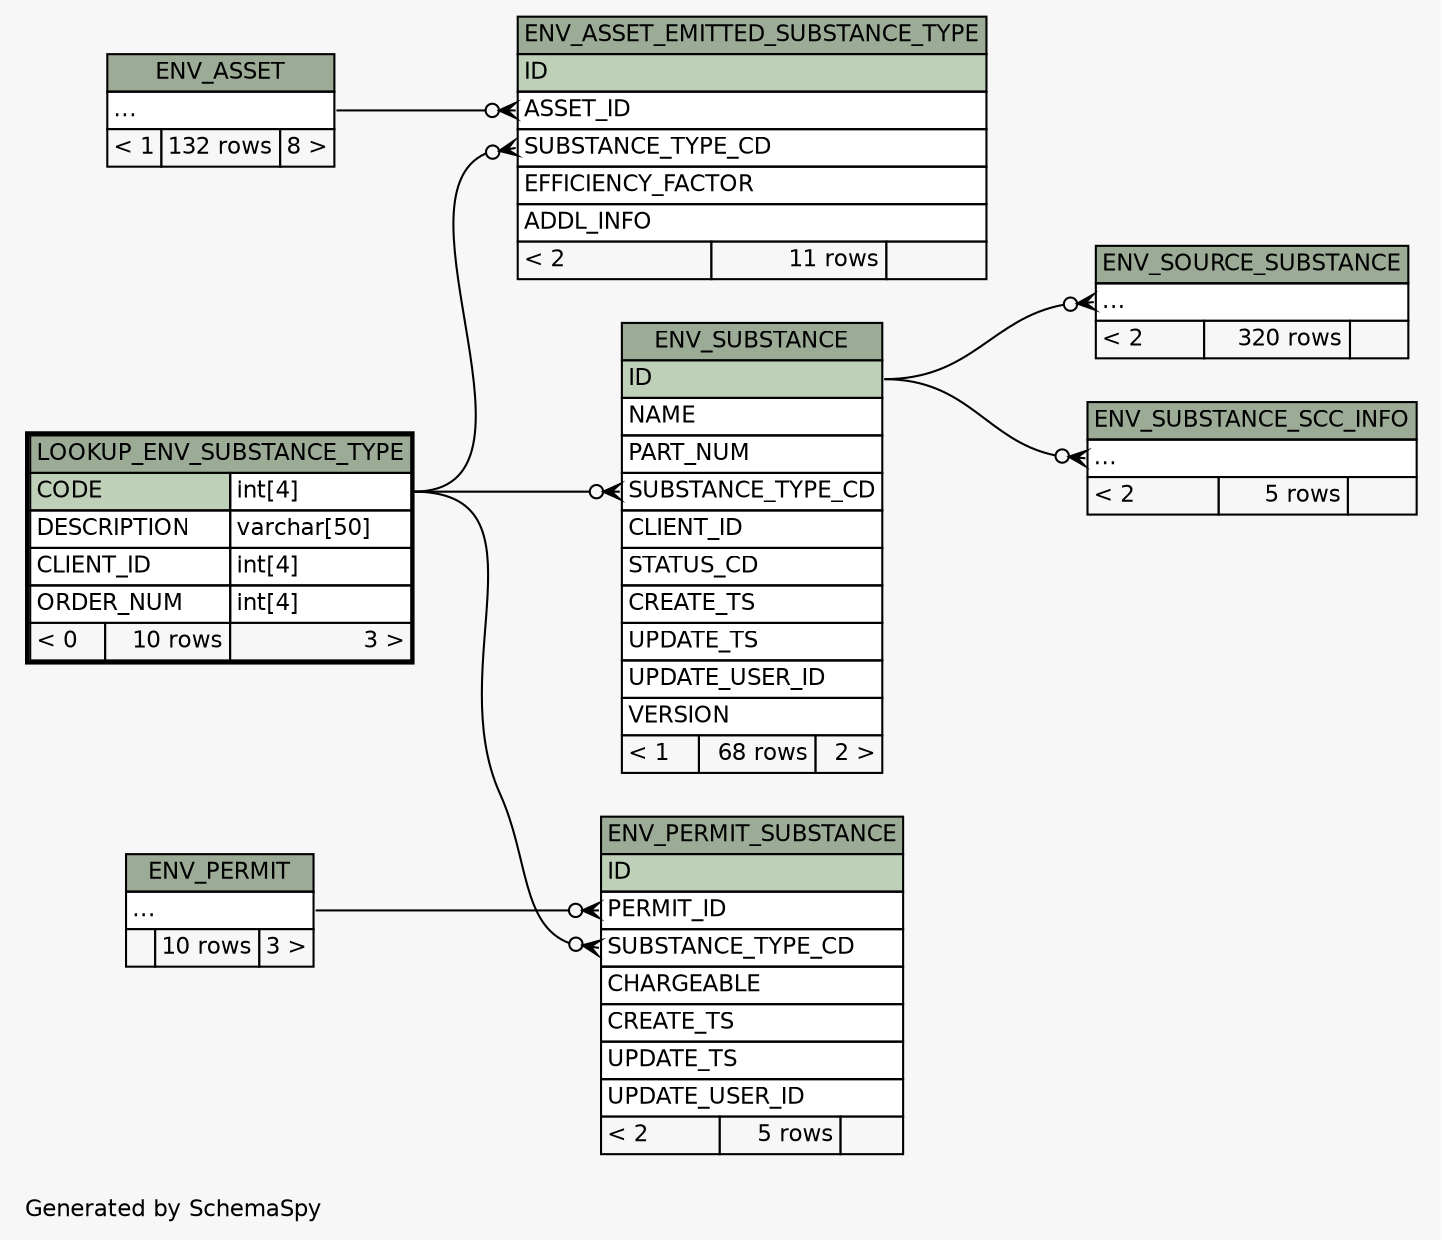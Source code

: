 // dot 2.28.0 on Windows 7 6.1
// SchemaSpy rev 590
digraph "twoDegreesRelationshipsDiagram" {
  graph [
    rankdir="RL"
    bgcolor="#f7f7f7"
    label="\nGenerated by SchemaSpy"
    labeljust="l"
    nodesep="0.18"
    ranksep="0.46"
    fontname="Helvetica"
    fontsize="11"
  ];
  node [
    fontname="Helvetica"
    fontsize="11"
    shape="plaintext"
  ];
  edge [
    arrowsize="0.8"
  ];
  "ENV_ASSET_EMITTED_SUBSTANCE_TYPE":"ASSET_ID":w -> "ENV_ASSET":"elipses":e [arrowhead=none dir=back arrowtail=crowodot];
  "ENV_ASSET_EMITTED_SUBSTANCE_TYPE":"SUBSTANCE_TYPE_CD":w -> "LOOKUP_ENV_SUBSTANCE_TYPE":"CODE.type":e [arrowhead=none dir=back arrowtail=crowodot];
  "ENV_PERMIT_SUBSTANCE":"PERMIT_ID":w -> "ENV_PERMIT":"elipses":e [arrowhead=none dir=back arrowtail=crowodot];
  "ENV_PERMIT_SUBSTANCE":"SUBSTANCE_TYPE_CD":w -> "LOOKUP_ENV_SUBSTANCE_TYPE":"CODE.type":e [arrowhead=none dir=back arrowtail=crowodot];
  "ENV_SOURCE_SUBSTANCE":"elipses":w -> "ENV_SUBSTANCE":"ID":e [arrowhead=none dir=back arrowtail=crowodot];
  "ENV_SUBSTANCE":"SUBSTANCE_TYPE_CD":w -> "LOOKUP_ENV_SUBSTANCE_TYPE":"CODE.type":e [arrowhead=none dir=back arrowtail=crowodot];
  "ENV_SUBSTANCE_SCC_INFO":"elipses":w -> "ENV_SUBSTANCE":"ID":e [arrowhead=none dir=back arrowtail=crowodot];
  "ENV_ASSET" [
    label=<
    <TABLE BORDER="0" CELLBORDER="1" CELLSPACING="0" BGCOLOR="#ffffff">
      <TR><TD COLSPAN="3" BGCOLOR="#9bab96" ALIGN="CENTER">ENV_ASSET</TD></TR>
      <TR><TD PORT="elipses" COLSPAN="3" ALIGN="LEFT">...</TD></TR>
      <TR><TD ALIGN="LEFT" BGCOLOR="#f7f7f7">&lt; 1</TD><TD ALIGN="RIGHT" BGCOLOR="#f7f7f7">132 rows</TD><TD ALIGN="RIGHT" BGCOLOR="#f7f7f7">8 &gt;</TD></TR>
    </TABLE>>
    URL="ENV_ASSET.html"
    tooltip="ENV_ASSET"
  ];
  "ENV_ASSET_EMITTED_SUBSTANCE_TYPE" [
    label=<
    <TABLE BORDER="0" CELLBORDER="1" CELLSPACING="0" BGCOLOR="#ffffff">
      <TR><TD COLSPAN="3" BGCOLOR="#9bab96" ALIGN="CENTER">ENV_ASSET_EMITTED_SUBSTANCE_TYPE</TD></TR>
      <TR><TD PORT="ID" COLSPAN="3" BGCOLOR="#bed1b8" ALIGN="LEFT">ID</TD></TR>
      <TR><TD PORT="ASSET_ID" COLSPAN="3" ALIGN="LEFT">ASSET_ID</TD></TR>
      <TR><TD PORT="SUBSTANCE_TYPE_CD" COLSPAN="3" ALIGN="LEFT">SUBSTANCE_TYPE_CD</TD></TR>
      <TR><TD PORT="EFFICIENCY_FACTOR" COLSPAN="3" ALIGN="LEFT">EFFICIENCY_FACTOR</TD></TR>
      <TR><TD PORT="ADDL_INFO" COLSPAN="3" ALIGN="LEFT">ADDL_INFO</TD></TR>
      <TR><TD ALIGN="LEFT" BGCOLOR="#f7f7f7">&lt; 2</TD><TD ALIGN="RIGHT" BGCOLOR="#f7f7f7">11 rows</TD><TD ALIGN="RIGHT" BGCOLOR="#f7f7f7">  </TD></TR>
    </TABLE>>
    URL="ENV_ASSET_EMITTED_SUBSTANCE_TYPE.html"
    tooltip="ENV_ASSET_EMITTED_SUBSTANCE_TYPE"
  ];
  "ENV_PERMIT" [
    label=<
    <TABLE BORDER="0" CELLBORDER="1" CELLSPACING="0" BGCOLOR="#ffffff">
      <TR><TD COLSPAN="3" BGCOLOR="#9bab96" ALIGN="CENTER">ENV_PERMIT</TD></TR>
      <TR><TD PORT="elipses" COLSPAN="3" ALIGN="LEFT">...</TD></TR>
      <TR><TD ALIGN="LEFT" BGCOLOR="#f7f7f7">  </TD><TD ALIGN="RIGHT" BGCOLOR="#f7f7f7">10 rows</TD><TD ALIGN="RIGHT" BGCOLOR="#f7f7f7">3 &gt;</TD></TR>
    </TABLE>>
    URL="ENV_PERMIT.html"
    tooltip="ENV_PERMIT"
  ];
  "ENV_PERMIT_SUBSTANCE" [
    label=<
    <TABLE BORDER="0" CELLBORDER="1" CELLSPACING="0" BGCOLOR="#ffffff">
      <TR><TD COLSPAN="3" BGCOLOR="#9bab96" ALIGN="CENTER">ENV_PERMIT_SUBSTANCE</TD></TR>
      <TR><TD PORT="ID" COLSPAN="3" BGCOLOR="#bed1b8" ALIGN="LEFT">ID</TD></TR>
      <TR><TD PORT="PERMIT_ID" COLSPAN="3" ALIGN="LEFT">PERMIT_ID</TD></TR>
      <TR><TD PORT="SUBSTANCE_TYPE_CD" COLSPAN="3" ALIGN="LEFT">SUBSTANCE_TYPE_CD</TD></TR>
      <TR><TD PORT="CHARGEABLE" COLSPAN="3" ALIGN="LEFT">CHARGEABLE</TD></TR>
      <TR><TD PORT="CREATE_TS" COLSPAN="3" ALIGN="LEFT">CREATE_TS</TD></TR>
      <TR><TD PORT="UPDATE_TS" COLSPAN="3" ALIGN="LEFT">UPDATE_TS</TD></TR>
      <TR><TD PORT="UPDATE_USER_ID" COLSPAN="3" ALIGN="LEFT">UPDATE_USER_ID</TD></TR>
      <TR><TD ALIGN="LEFT" BGCOLOR="#f7f7f7">&lt; 2</TD><TD ALIGN="RIGHT" BGCOLOR="#f7f7f7">5 rows</TD><TD ALIGN="RIGHT" BGCOLOR="#f7f7f7">  </TD></TR>
    </TABLE>>
    URL="ENV_PERMIT_SUBSTANCE.html"
    tooltip="ENV_PERMIT_SUBSTANCE"
  ];
  "ENV_SOURCE_SUBSTANCE" [
    label=<
    <TABLE BORDER="0" CELLBORDER="1" CELLSPACING="0" BGCOLOR="#ffffff">
      <TR><TD COLSPAN="3" BGCOLOR="#9bab96" ALIGN="CENTER">ENV_SOURCE_SUBSTANCE</TD></TR>
      <TR><TD PORT="elipses" COLSPAN="3" ALIGN="LEFT">...</TD></TR>
      <TR><TD ALIGN="LEFT" BGCOLOR="#f7f7f7">&lt; 2</TD><TD ALIGN="RIGHT" BGCOLOR="#f7f7f7">320 rows</TD><TD ALIGN="RIGHT" BGCOLOR="#f7f7f7">  </TD></TR>
    </TABLE>>
    URL="ENV_SOURCE_SUBSTANCE.html"
    tooltip="ENV_SOURCE_SUBSTANCE"
  ];
  "ENV_SUBSTANCE" [
    label=<
    <TABLE BORDER="0" CELLBORDER="1" CELLSPACING="0" BGCOLOR="#ffffff">
      <TR><TD COLSPAN="3" BGCOLOR="#9bab96" ALIGN="CENTER">ENV_SUBSTANCE</TD></TR>
      <TR><TD PORT="ID" COLSPAN="3" BGCOLOR="#bed1b8" ALIGN="LEFT">ID</TD></TR>
      <TR><TD PORT="NAME" COLSPAN="3" ALIGN="LEFT">NAME</TD></TR>
      <TR><TD PORT="PART_NUM" COLSPAN="3" ALIGN="LEFT">PART_NUM</TD></TR>
      <TR><TD PORT="SUBSTANCE_TYPE_CD" COLSPAN="3" ALIGN="LEFT">SUBSTANCE_TYPE_CD</TD></TR>
      <TR><TD PORT="CLIENT_ID" COLSPAN="3" ALIGN="LEFT">CLIENT_ID</TD></TR>
      <TR><TD PORT="STATUS_CD" COLSPAN="3" ALIGN="LEFT">STATUS_CD</TD></TR>
      <TR><TD PORT="CREATE_TS" COLSPAN="3" ALIGN="LEFT">CREATE_TS</TD></TR>
      <TR><TD PORT="UPDATE_TS" COLSPAN="3" ALIGN="LEFT">UPDATE_TS</TD></TR>
      <TR><TD PORT="UPDATE_USER_ID" COLSPAN="3" ALIGN="LEFT">UPDATE_USER_ID</TD></TR>
      <TR><TD PORT="VERSION" COLSPAN="3" ALIGN="LEFT">VERSION</TD></TR>
      <TR><TD ALIGN="LEFT" BGCOLOR="#f7f7f7">&lt; 1</TD><TD ALIGN="RIGHT" BGCOLOR="#f7f7f7">68 rows</TD><TD ALIGN="RIGHT" BGCOLOR="#f7f7f7">2 &gt;</TD></TR>
    </TABLE>>
    URL="ENV_SUBSTANCE.html"
    tooltip="ENV_SUBSTANCE"
  ];
  "ENV_SUBSTANCE_SCC_INFO" [
    label=<
    <TABLE BORDER="0" CELLBORDER="1" CELLSPACING="0" BGCOLOR="#ffffff">
      <TR><TD COLSPAN="3" BGCOLOR="#9bab96" ALIGN="CENTER">ENV_SUBSTANCE_SCC_INFO</TD></TR>
      <TR><TD PORT="elipses" COLSPAN="3" ALIGN="LEFT">...</TD></TR>
      <TR><TD ALIGN="LEFT" BGCOLOR="#f7f7f7">&lt; 2</TD><TD ALIGN="RIGHT" BGCOLOR="#f7f7f7">5 rows</TD><TD ALIGN="RIGHT" BGCOLOR="#f7f7f7">  </TD></TR>
    </TABLE>>
    URL="ENV_SUBSTANCE_SCC_INFO.html"
    tooltip="ENV_SUBSTANCE_SCC_INFO"
  ];
  "LOOKUP_ENV_SUBSTANCE_TYPE" [
    label=<
    <TABLE BORDER="2" CELLBORDER="1" CELLSPACING="0" BGCOLOR="#ffffff">
      <TR><TD COLSPAN="3" BGCOLOR="#9bab96" ALIGN="CENTER">LOOKUP_ENV_SUBSTANCE_TYPE</TD></TR>
      <TR><TD PORT="CODE" COLSPAN="2" BGCOLOR="#bed1b8" ALIGN="LEFT">CODE</TD><TD PORT="CODE.type" ALIGN="LEFT">int[4]</TD></TR>
      <TR><TD PORT="DESCRIPTION" COLSPAN="2" ALIGN="LEFT">DESCRIPTION</TD><TD PORT="DESCRIPTION.type" ALIGN="LEFT">varchar[50]</TD></TR>
      <TR><TD PORT="CLIENT_ID" COLSPAN="2" ALIGN="LEFT">CLIENT_ID</TD><TD PORT="CLIENT_ID.type" ALIGN="LEFT">int[4]</TD></TR>
      <TR><TD PORT="ORDER_NUM" COLSPAN="2" ALIGN="LEFT">ORDER_NUM</TD><TD PORT="ORDER_NUM.type" ALIGN="LEFT">int[4]</TD></TR>
      <TR><TD ALIGN="LEFT" BGCOLOR="#f7f7f7">&lt; 0</TD><TD ALIGN="RIGHT" BGCOLOR="#f7f7f7">10 rows</TD><TD ALIGN="RIGHT" BGCOLOR="#f7f7f7">3 &gt;</TD></TR>
    </TABLE>>
    URL="LOOKUP_ENV_SUBSTANCE_TYPE.html"
    tooltip="LOOKUP_ENV_SUBSTANCE_TYPE"
  ];
}
